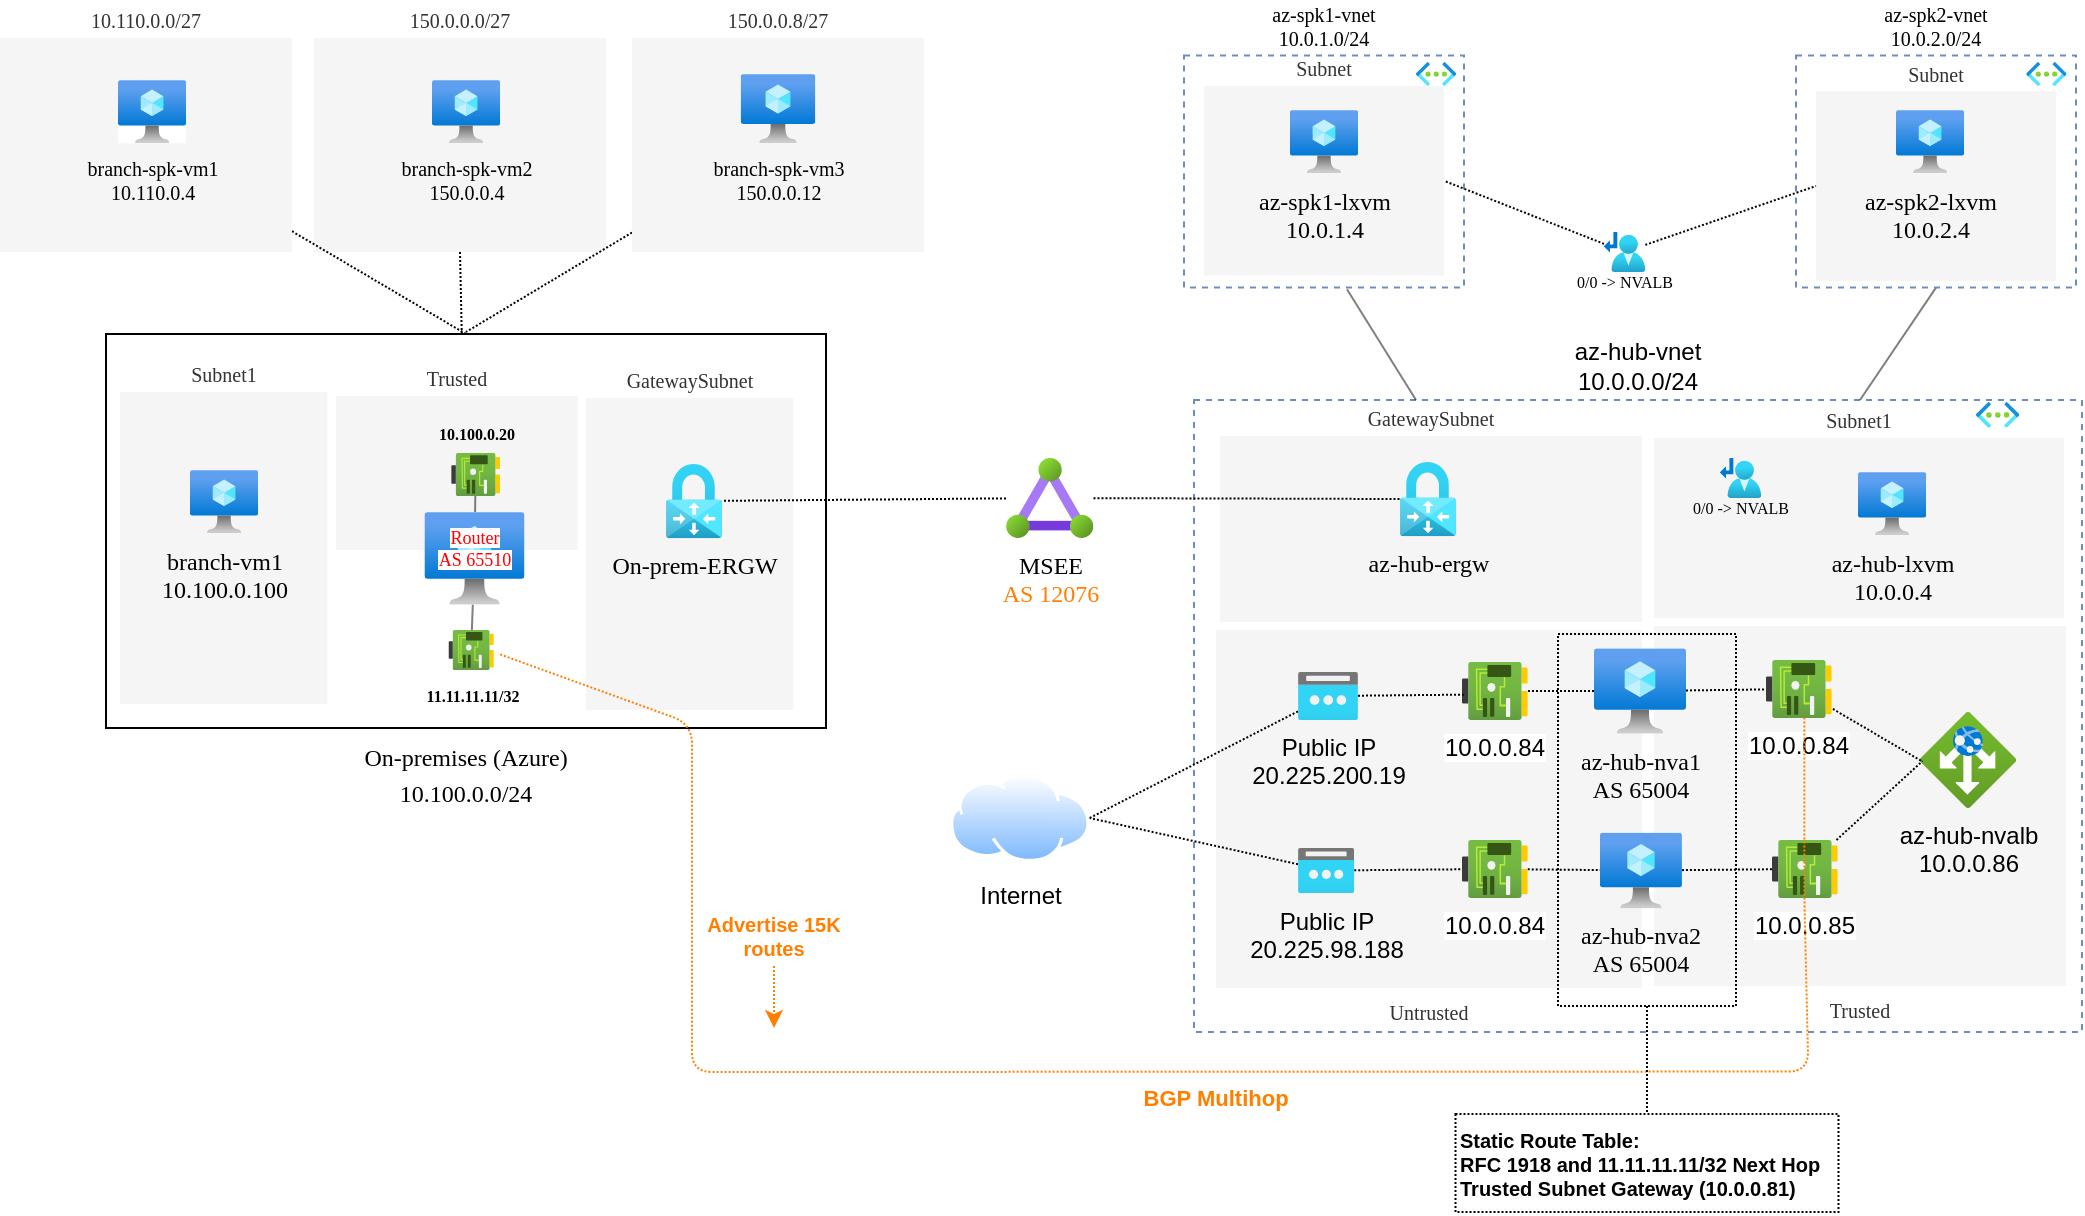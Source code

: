 <mxfile>
    <diagram id="NDvJAJGpe4w62B9Y8Wvt" name="Page-1">
        <mxGraphModel dx="1413" dy="570" grid="0" gridSize="10" guides="1" tooltips="1" connect="1" arrows="1" fold="1" page="1" pageScale="1" pageWidth="1100" pageHeight="850" background="#ffffff" math="0" shadow="0">
            <root>
                <mxCell id="0"/>
                <mxCell id="1" parent="0"/>
                <mxCell id="127" style="edgeStyle=none;html=1;exitX=0;exitY=0.5;exitDx=0;exitDy=0;strokeColor=#000000;opacity=50;dashed=1;" parent="1" edge="1">
                    <mxGeometry relative="1" as="geometry">
                        <mxPoint x="545.33" y="696.906" as="targetPoint"/>
                    </mxGeometry>
                </mxCell>
                <mxCell id="146" value="" style="edgeStyle=none;html=1;fontSize=7;fontColor=#FFFFFF;" parent="1" edge="1">
                    <mxGeometry relative="1" as="geometry">
                        <mxPoint x="545.33" y="696.969" as="targetPoint"/>
                    </mxGeometry>
                </mxCell>
                <mxCell id="243" value="&lt;font style=&quot;font-size: 12px;&quot;&gt;On-premises (Azure)&lt;br style=&quot;&quot;&gt;10.100.0.0/24&lt;br&gt;&lt;/font&gt;" style="whiteSpace=wrap;html=1;labelBackgroundColor=none;fontFamily=Verdana;fontSize=15;labelPosition=center;verticalLabelPosition=bottom;align=center;verticalAlign=top;spacing=0;spacingRight=0;" vertex="1" parent="1">
                    <mxGeometry x="87" y="195" width="360" height="197" as="geometry"/>
                </mxCell>
                <mxCell id="244" value="Subnet1" style="whiteSpace=wrap;html=1;labelBackgroundColor=none;fontFamily=Verdana;fillColor=#f5f5f5;fontColor=#333333;strokeColor=none;fontSize=10;labelPosition=center;verticalLabelPosition=top;align=center;verticalAlign=bottom;" vertex="1" parent="1">
                    <mxGeometry x="94" y="224" width="103.69" height="156" as="geometry"/>
                </mxCell>
                <mxCell id="245" value="az-hub-vnet&lt;br&gt;10.0.0.0/24" style="whiteSpace=wrap;html=1;fillColor=none;strokeColor=#6c8ebf;dashed=1;labelPosition=center;verticalLabelPosition=top;align=center;verticalAlign=bottom;" vertex="1" parent="1">
                    <mxGeometry x="631" y="228" width="444" height="316" as="geometry"/>
                </mxCell>
                <mxCell id="246" value="" style="aspect=fixed;html=1;points=[];align=center;image;fontSize=12;image=img/lib/azure2/networking/Virtual_Networks.svg;dashed=1;" vertex="1" parent="1">
                    <mxGeometry x="1021.999" y="229" width="21.641" height="12.92" as="geometry"/>
                </mxCell>
                <mxCell id="247" value="GatewaySubnet" style="whiteSpace=wrap;html=1;labelBackgroundColor=none;fontFamily=Verdana;fillColor=#f5f5f5;fontColor=#333333;strokeColor=none;fontSize=10;labelPosition=center;verticalLabelPosition=top;align=center;verticalAlign=bottom;spacingLeft=0;spacingBottom=0;spacingRight=0;spacing=2;" vertex="1" parent="1">
                    <mxGeometry x="644" y="246" width="211" height="93" as="geometry"/>
                </mxCell>
                <mxCell id="248" value="Trusted" style="whiteSpace=wrap;html=1;labelBackgroundColor=none;fontFamily=Verdana;fillColor=#f5f5f5;fontColor=#333333;strokeColor=none;fontSize=10;labelPosition=center;verticalLabelPosition=bottom;align=center;verticalAlign=top;" vertex="1" parent="1">
                    <mxGeometry x="861" y="341" width="206" height="180" as="geometry"/>
                </mxCell>
                <mxCell id="249" value="Subnet1" style="whiteSpace=wrap;html=1;labelBackgroundColor=none;fontFamily=Verdana;fillColor=#f5f5f5;fontColor=#333333;strokeColor=none;fontSize=10;labelPosition=center;verticalLabelPosition=top;align=center;verticalAlign=bottom;" vertex="1" parent="1">
                    <mxGeometry x="861" y="247" width="205" height="90" as="geometry"/>
                </mxCell>
                <mxCell id="251" value="MSEE &lt;br&gt;&lt;font color=&quot;#ff8000&quot;&gt;AS 12076&lt;/font&gt;" style="aspect=fixed;html=1;points=[];align=center;image;fontSize=12;image=img/lib/azure2/networking/ExpressRoute_Circuits.svg;labelBackgroundColor=none;fontFamily=Verdana;fillColor=default;labelPosition=center;verticalLabelPosition=bottom;verticalAlign=top;" vertex="1" parent="1">
                    <mxGeometry x="537" y="257" width="43.75" height="40" as="geometry"/>
                </mxCell>
                <mxCell id="252" style="edgeStyle=none;html=1;entryX=0.25;entryY=0;entryDx=0;entryDy=0;fontFamily=Verdana;fontSize=10;endArrow=none;endFill=0;opacity=50;exitX=0.582;exitY=1.007;exitDx=0;exitDy=0;exitPerimeter=0;" edge="1" parent="1" source="253" target="245">
                    <mxGeometry relative="1" as="geometry">
                        <mxPoint x="232" y="183" as="sourcePoint"/>
                    </mxGeometry>
                </mxCell>
                <mxCell id="253" value="az-spk1-vnet&lt;br&gt;10.0.1.0/24" style="whiteSpace=wrap;html=1;fillColor=none;strokeColor=#6c8ebf;dashed=1;labelBackgroundColor=none;fontFamily=Verdana;fontSize=10;labelPosition=center;verticalLabelPosition=top;align=center;verticalAlign=bottom;" vertex="1" parent="1">
                    <mxGeometry x="626" y="55.81" width="140" height="116" as="geometry"/>
                </mxCell>
                <mxCell id="254" value="" style="aspect=fixed;html=1;points=[];align=center;image;fontSize=12;image=img/lib/azure2/networking/Virtual_Networks.svg;dashed=1;labelBackgroundColor=none;fontFamily=Verdana;fillColor=default;" vertex="1" parent="1">
                    <mxGeometry x="742" y="59" width="20.1" height="12" as="geometry"/>
                </mxCell>
                <mxCell id="255" value="Subnet" style="whiteSpace=wrap;html=1;labelBackgroundColor=none;fontFamily=Verdana;fillColor=#f5f5f5;fontColor=#333333;strokeColor=none;fontSize=10;labelPosition=center;verticalLabelPosition=top;align=center;verticalAlign=bottom;" vertex="1" parent="1">
                    <mxGeometry x="636" y="71" width="120" height="94.79" as="geometry"/>
                </mxCell>
                <mxCell id="256" value="az-spk1-lxvm&lt;br&gt;10.0.1.4" style="aspect=fixed;html=1;points=[];align=center;image;fontSize=12;image=img/lib/azure2/compute/Virtual_Machine.svg;labelBackgroundColor=none;fontFamily=Verdana;fillColor=default;" vertex="1" parent="1">
                    <mxGeometry x="678.961" y="83.0" width="34.087" height="31.617" as="geometry"/>
                </mxCell>
                <mxCell id="257" style="edgeStyle=none;html=1;exitX=0.5;exitY=1;exitDx=0;exitDy=0;entryX=0.75;entryY=0;entryDx=0;entryDy=0;fontFamily=Verdana;fontSize=10;endArrow=none;endFill=0;opacity=50;" edge="1" parent="1" source="258" target="245">
                    <mxGeometry relative="1" as="geometry"/>
                </mxCell>
                <mxCell id="258" value="az-spk2-vnet&lt;br&gt;10.0.2.0/24" style="whiteSpace=wrap;html=1;fillColor=none;strokeColor=#6c8ebf;dashed=1;labelBackgroundColor=none;fontFamily=Verdana;fontSize=10;labelPosition=center;verticalLabelPosition=top;align=center;verticalAlign=bottom;" vertex="1" parent="1">
                    <mxGeometry x="932" y="55.81" width="140" height="116" as="geometry"/>
                </mxCell>
                <mxCell id="259" value="" style="aspect=fixed;html=1;points=[];align=center;image;fontSize=12;image=img/lib/azure2/networking/Virtual_Networks.svg;dashed=1;labelBackgroundColor=none;fontFamily=Verdana;fillColor=default;" vertex="1" parent="1">
                    <mxGeometry x="1047.14" y="59" width="20.1" height="12" as="geometry"/>
                </mxCell>
                <mxCell id="260" value="Subnet" style="whiteSpace=wrap;html=1;labelBackgroundColor=none;fontFamily=Verdana;fillColor=#f5f5f5;fontColor=#333333;strokeColor=none;fontSize=10;labelPosition=center;verticalLabelPosition=top;align=center;verticalAlign=bottom;" vertex="1" parent="1">
                    <mxGeometry x="942" y="73.61" width="120" height="94.79" as="geometry"/>
                </mxCell>
                <mxCell id="261" value="Trusted" style="whiteSpace=wrap;html=1;labelBackgroundColor=none;fontFamily=Verdana;fillColor=#f5f5f5;fontColor=#333333;strokeColor=none;fontSize=10;labelPosition=center;verticalLabelPosition=top;align=center;verticalAlign=bottom;" vertex="1" parent="1">
                    <mxGeometry x="202" y="226" width="120.78" height="77" as="geometry"/>
                </mxCell>
                <mxCell id="262" value="&lt;span style=&quot;background-color: rgb(255, 255, 255); font-size: 9px;&quot;&gt;&lt;font color=&quot;#ff0000&quot;&gt;&lt;font style=&quot;font-size: 9px;&quot;&gt;Router&lt;br&gt;&lt;/font&gt;&lt;font style=&quot;font-size: 9px;&quot;&gt;AS 65510&lt;/font&gt;&lt;/font&gt;&lt;br style=&quot;font-size: 9px;&quot;&gt;&lt;/span&gt;" style="aspect=fixed;html=1;points=[];align=center;image;fontSize=9;image=img/lib/azure2/compute/Virtual_Machine.svg;labelBackgroundColor=none;fontFamily=Verdana;fillColor=default;labelPosition=center;verticalLabelPosition=middle;verticalAlign=middle;fontColor=#FF3333;spacingBottom=11;" vertex="1" parent="1">
                    <mxGeometry x="246.24" y="284" width="50" height="46.39" as="geometry"/>
                </mxCell>
                <mxCell id="263" value="&lt;span style=&quot;font-weight: normal;&quot;&gt;branch-vm1&lt;br&gt;10.100.0.100&lt;/span&gt;" style="aspect=fixed;html=1;points=[];align=center;image;fontSize=12;image=img/lib/azure2/compute/Virtual_Machine.svg;labelBackgroundColor=none;fontFamily=Verdana;fillColor=default;fontStyle=1" vertex="1" parent="1">
                    <mxGeometry x="129.001" y="263.0" width="34.087" height="31.617" as="geometry"/>
                </mxCell>
                <mxCell id="264" style="edgeStyle=none;html=1;strokeColor=#000000;strokeWidth=1;fontFamily=Verdana;fontSize=8;fontColor=#000000;endArrow=none;endFill=0;opacity=50;" edge="1" parent="1" source="265" target="262">
                    <mxGeometry relative="1" as="geometry"/>
                </mxCell>
                <mxCell id="265" value="10.100.0.20" style="aspect=fixed;html=1;points=[];align=center;image;fontSize=8;image=img/lib/azure2/networking/Network_Interfaces.svg;labelBackgroundColor=none;fontFamily=Verdana;fontColor=#000000;fillColor=none;labelPosition=center;verticalLabelPosition=top;verticalAlign=bottom;fontStyle=1;spacing=4;" vertex="1" parent="1">
                    <mxGeometry x="259.6" y="254.5" width="24.4" height="21.53" as="geometry"/>
                </mxCell>
                <mxCell id="266" style="edgeStyle=none;html=1;strokeColor=#000000;strokeWidth=1;fontFamily=Verdana;fontSize=8;fontColor=#000000;endArrow=none;endFill=0;opacity=50;" edge="1" parent="1" source="267" target="262">
                    <mxGeometry relative="1" as="geometry"/>
                </mxCell>
                <mxCell id="267" value="11.11.11.11/32" style="aspect=fixed;html=1;points=[];align=center;image;fontSize=8;image=img/lib/azure2/networking/Network_Interfaces.svg;labelBackgroundColor=none;fontFamily=Verdana;fontColor=#000000;fillColor=none;labelPosition=center;verticalLabelPosition=bottom;verticalAlign=top;fontStyle=1;spacing=4;" vertex="1" parent="1">
                    <mxGeometry x="258.24" y="343" width="22.67" height="20" as="geometry"/>
                </mxCell>
                <mxCell id="268" value="az-spk2-lxvm&lt;br&gt;10.0.2.4" style="aspect=fixed;html=1;points=[];align=center;image;fontSize=12;image=img/lib/azure2/compute/Virtual_Machine.svg;labelBackgroundColor=none;fontFamily=Verdana;fillColor=default;" vertex="1" parent="1">
                    <mxGeometry x="982.001" y="83.0" width="34.087" height="31.617" as="geometry"/>
                </mxCell>
                <mxCell id="269" value="az-hub-lxvm&lt;br&gt;10.0.0.4" style="aspect=fixed;html=1;points=[];align=center;image;fontSize=12;image=img/lib/azure2/compute/Virtual_Machine.svg;labelBackgroundColor=none;fontFamily=Verdana;fillColor=default;" vertex="1" parent="1">
                    <mxGeometry x="963.001" y="264.0" width="34.087" height="31.617" as="geometry"/>
                </mxCell>
                <mxCell id="270" value="az-hub-ergw" style="aspect=fixed;html=1;points=[];align=center;image;fontSize=12;image=img/lib/azure2/networking/Virtual_Network_Gateways.svg;glass=0;dashed=1;dashPattern=8 8;strokeColor=#E6E6E6;fontColor=#000000;fillColor=#CCCCCC;rounded=0;sketch=1;hachureGap=4;jiggle=2;curveFitting=1;fontFamily=Verdana;labelBackgroundColor=#f5f5f5;fontStyle=0" vertex="1" parent="1">
                    <mxGeometry x="734.0" y="259.003" width="27.944" height="37.082" as="geometry"/>
                </mxCell>
                <mxCell id="271" value="Untrusted" style="whiteSpace=wrap;html=1;labelBackgroundColor=none;fontFamily=Verdana;fillColor=#f5f5f5;fontColor=#333333;strokeColor=none;fontSize=10;labelPosition=center;verticalLabelPosition=bottom;align=center;verticalAlign=top;" vertex="1" parent="1">
                    <mxGeometry x="642" y="343" width="213" height="179" as="geometry"/>
                </mxCell>
                <mxCell id="272" value="az-hub-nva1&lt;br&gt;AS 65004" style="aspect=fixed;html=1;points=[];align=center;image;fontSize=12;image=img/lib/azure2/compute/Virtual_Machine.svg;labelBackgroundColor=none;fontFamily=Verdana;fillColor=default;" vertex="1" parent="1">
                    <mxGeometry x="831" y="352.17" width="46" height="42.67" as="geometry"/>
                </mxCell>
                <mxCell id="273" value="az-hub-nvalb&lt;br&gt;10.0.0.86" style="aspect=fixed;html=1;points=[];align=center;image;fontSize=12;image=img/lib/azure2/networking/Application_Gateways.svg;labelBackgroundColor=none;" vertex="1" parent="1">
                    <mxGeometry x="994" y="384" width="48" height="48" as="geometry"/>
                </mxCell>
                <mxCell id="274" style="edgeStyle=none;html=1;dashed=1;dashPattern=1 1;endArrow=none;endFill=0;" edge="1" parent="1" source="305" target="277">
                    <mxGeometry relative="1" as="geometry"/>
                </mxCell>
                <mxCell id="275" value="10.0.0.84" style="aspect=fixed;html=1;points=[];align=center;image;fontSize=12;image=img/lib/azure2/networking/Network_Interfaces.svg;rotation=0;" vertex="1" parent="1">
                    <mxGeometry x="917" y="358" width="32.87" height="29" as="geometry"/>
                </mxCell>
                <mxCell id="276" style="edgeStyle=none;html=1;dashed=1;dashPattern=1 1;endArrow=none;endFill=0;entryX=0.026;entryY=0.511;entryDx=0;entryDy=0;entryPerimeter=0;" edge="1" parent="1" source="277" target="273">
                    <mxGeometry relative="1" as="geometry"/>
                </mxCell>
                <mxCell id="277" value="10.0.0.85" style="aspect=fixed;html=1;points=[];align=center;image;fontSize=12;image=img/lib/azure2/networking/Network_Interfaces.svg;rotation=0;" vertex="1" parent="1">
                    <mxGeometry x="920" y="448" width="32.87" height="29" as="geometry"/>
                </mxCell>
                <mxCell id="278" style="edgeStyle=none;html=1;endArrow=none;endFill=0;dashed=1;dashPattern=1 1;" edge="1" parent="1" source="272" target="275">
                    <mxGeometry relative="1" as="geometry"/>
                </mxCell>
                <mxCell id="279" style="edgeStyle=none;html=1;dashed=1;dashPattern=1 1;endArrow=none;endFill=0;exitX=0.009;exitY=0.506;exitDx=0;exitDy=0;exitPerimeter=0;" edge="1" parent="1" source="273" target="275">
                    <mxGeometry relative="1" as="geometry"/>
                </mxCell>
                <mxCell id="280" value="10.0.0.84" style="aspect=fixed;html=1;points=[];align=center;image;fontSize=12;image=img/lib/azure2/networking/Network_Interfaces.svg;rotation=0;" vertex="1" parent="1">
                    <mxGeometry x="765" y="359" width="32.87" height="29" as="geometry"/>
                </mxCell>
                <mxCell id="281" style="edgeStyle=none;html=1;dashed=1;dashPattern=1 1;endArrow=none;endFill=0;" edge="1" parent="1" source="282" target="305">
                    <mxGeometry relative="1" as="geometry"/>
                </mxCell>
                <mxCell id="282" value="10.0.0.84" style="aspect=fixed;html=1;points=[];align=center;image;fontSize=12;image=img/lib/azure2/networking/Network_Interfaces.svg;rotation=0;" vertex="1" parent="1">
                    <mxGeometry x="765" y="448" width="32.87" height="29" as="geometry"/>
                </mxCell>
                <mxCell id="283" style="edgeStyle=none;html=1;dashed=1;dashPattern=1 1;endArrow=none;endFill=0;" edge="1" parent="1" source="272" target="280">
                    <mxGeometry relative="1" as="geometry"/>
                </mxCell>
                <mxCell id="284" style="edgeStyle=none;html=1;dashed=1;dashPattern=1 1;endArrow=none;endFill=0;" edge="1" parent="1" source="286" target="282">
                    <mxGeometry relative="1" as="geometry"/>
                </mxCell>
                <mxCell id="285" style="edgeStyle=none;html=1;entryX=1;entryY=0.5;entryDx=0;entryDy=0;dashed=1;dashPattern=1 1;endArrow=none;endFill=0;" edge="1" parent="1" source="286" target="290">
                    <mxGeometry relative="1" as="geometry"/>
                </mxCell>
                <mxCell id="286" value="Public IP&lt;br&gt;20.225.98.188" style="aspect=fixed;html=1;points=[];align=center;image;fontSize=12;image=img/lib/azure2/networking/Public_IP_Addresses.svg;labelBackgroundColor=none;" vertex="1" parent="1">
                    <mxGeometry x="683" y="452" width="28.13" height="22.5" as="geometry"/>
                </mxCell>
                <mxCell id="287" style="edgeStyle=none;html=1;entryX=0.026;entryY=0.563;entryDx=0;entryDy=0;entryPerimeter=0;dashed=1;dashPattern=1 1;endArrow=none;endFill=0;" edge="1" parent="1" source="289" target="280">
                    <mxGeometry relative="1" as="geometry"/>
                </mxCell>
                <mxCell id="288" style="edgeStyle=none;html=1;entryX=1;entryY=0.5;entryDx=0;entryDy=0;dashed=1;dashPattern=1 1;endArrow=none;endFill=0;" edge="1" parent="1" source="289" target="290">
                    <mxGeometry relative="1" as="geometry"/>
                </mxCell>
                <mxCell id="289" value="Public IP&lt;br&gt;20.225.200.19" style="aspect=fixed;html=1;points=[];align=center;image;fontSize=12;image=img/lib/azure2/networking/Public_IP_Addresses.svg;labelBackgroundColor=none;" vertex="1" parent="1">
                    <mxGeometry x="683" y="364" width="30" height="24" as="geometry"/>
                </mxCell>
                <mxCell id="290" value="Internet" style="aspect=fixed;perimeter=ellipsePerimeter;html=1;align=center;shadow=0;dashed=0;spacingTop=3;image;image=img/lib/active_directory/internet_cloud.svg;labelBackgroundColor=none;imageBackground=none;" vertex="1" parent="1">
                    <mxGeometry x="509" y="415" width="69.84" height="44" as="geometry"/>
                </mxCell>
                <mxCell id="291" style="edgeStyle=none;html=1;dashed=1;dashPattern=1 1;fontColor=#FF0000;endArrow=none;endFill=0;" edge="1" parent="1" source="251" target="270">
                    <mxGeometry relative="1" as="geometry"/>
                </mxCell>
                <mxCell id="292" value="GatewaySubnet" style="whiteSpace=wrap;html=1;labelBackgroundColor=none;fontFamily=Verdana;fillColor=#f5f5f5;fontColor=#333333;strokeColor=none;fontSize=10;labelPosition=center;verticalLabelPosition=top;align=center;verticalAlign=bottom;" vertex="1" parent="1">
                    <mxGeometry x="327" y="227" width="103.69" height="156" as="geometry"/>
                </mxCell>
                <mxCell id="293" value="On-prem-ERGW" style="aspect=fixed;html=1;points=[];align=center;image;fontSize=12;image=img/lib/azure2/networking/Virtual_Network_Gateways.svg;glass=0;dashed=1;dashPattern=8 8;strokeColor=#E6E6E6;fontColor=#000000;fillColor=#CCCCCC;rounded=0;sketch=1;hachureGap=4;jiggle=2;curveFitting=1;fontFamily=Verdana;labelBackgroundColor=#f5f5f5;fontStyle=0" vertex="1" parent="1">
                    <mxGeometry x="367.0" y="260.003" width="27.944" height="37.082" as="geometry"/>
                </mxCell>
                <mxCell id="294" style="edgeStyle=none;html=1;exitX=0.5;exitY=1;exitDx=0;exitDy=0;dashed=1;dashPattern=1 1;strokeColor=#000000;fontColor=none;endArrow=none;endFill=0;" edge="1" parent="1" source="295" target="243">
                    <mxGeometry relative="1" as="geometry"/>
                </mxCell>
                <mxCell id="295" value="150.0.0.0/27" style="whiteSpace=wrap;html=1;labelBackgroundColor=none;fontFamily=Verdana;fillColor=#f5f5f5;fontColor=#333333;strokeColor=none;fontSize=10;labelPosition=center;verticalLabelPosition=top;align=center;verticalAlign=bottom;" vertex="1" parent="1">
                    <mxGeometry x="191" y="47" width="146" height="107" as="geometry"/>
                </mxCell>
                <mxCell id="296" style="edgeStyle=none;html=1;dashed=1;dashPattern=1 1;strokeColor=#000000;fontColor=none;endArrow=none;endFill=0;" edge="1" parent="1" source="297">
                    <mxGeometry relative="1" as="geometry">
                        <mxPoint x="267" y="194" as="targetPoint"/>
                    </mxGeometry>
                </mxCell>
                <mxCell id="297" value="150.0.0.8/27" style="whiteSpace=wrap;html=1;labelBackgroundColor=none;fontFamily=Verdana;fillColor=#f5f5f5;fontColor=#333333;strokeColor=none;fontSize=10;labelPosition=center;verticalLabelPosition=top;align=center;verticalAlign=bottom;" vertex="1" parent="1">
                    <mxGeometry x="350" y="47" width="146" height="107" as="geometry"/>
                </mxCell>
                <mxCell id="298" value="branch-spk-vm2&lt;br style=&quot;font-size: 10px;&quot;&gt;150.0.0.4" style="aspect=fixed;html=1;points=[];align=center;image;fontSize=10;image=img/lib/azure2/compute/Virtual_Machine.svg;labelBackgroundColor=none;fontFamily=Verdana;fillColor=default;" vertex="1" parent="1">
                    <mxGeometry x="250.001" y="68.0" width="34.087" height="31.617" as="geometry"/>
                </mxCell>
                <mxCell id="301" value="branch-spk-vm3&lt;br style=&quot;font-size: 10px;&quot;&gt;150.0.0.12" style="aspect=fixed;html=1;points=[];align=center;image;fontSize=10;image=img/lib/azure2/compute/Virtual_Machine.svg;labelBackgroundColor=none;fontFamily=Verdana;fillColor=default;" vertex="1" parent="1">
                    <mxGeometry x="404.34" y="65" width="37.32" height="34.62" as="geometry"/>
                </mxCell>
                <mxCell id="302" style="edgeStyle=none;html=1;entryX=0.5;entryY=0;entryDx=0;entryDy=0;dashed=1;dashPattern=1 1;strokeColor=#000000;fontSize=10;fontColor=none;endArrow=none;endFill=0;" edge="1" parent="1" source="303" target="243">
                    <mxGeometry relative="1" as="geometry"/>
                </mxCell>
                <mxCell id="303" value="10.110.0.0/27" style="whiteSpace=wrap;html=1;labelBackgroundColor=none;fontFamily=Verdana;fillColor=#f5f5f5;fontColor=#333333;strokeColor=none;fontSize=10;labelPosition=center;verticalLabelPosition=top;align=center;verticalAlign=bottom;" vertex="1" parent="1">
                    <mxGeometry x="34" y="47" width="146" height="107" as="geometry"/>
                </mxCell>
                <mxCell id="304" value="branch-spk-vm1&lt;br style=&quot;font-size: 10px;&quot;&gt;10.110.0.4" style="aspect=fixed;html=1;points=[];align=center;image;fontSize=10;image=img/lib/azure2/compute/Virtual_Machine.svg;labelBackgroundColor=none;fontFamily=Verdana;fillColor=default;imageBackground=default;" vertex="1" parent="1">
                    <mxGeometry x="93.001" y="68.0" width="34.087" height="31.617" as="geometry"/>
                </mxCell>
                <mxCell id="305" value="az-hub-nva2&lt;br&gt;AS 65004" style="aspect=fixed;html=1;points=[];align=center;image;fontSize=12;image=img/lib/azure2/compute/Virtual_Machine.svg;labelBackgroundColor=none;fontFamily=Verdana;fillColor=default;" vertex="1" parent="1">
                    <mxGeometry x="834" y="444.25" width="40.97" height="38" as="geometry"/>
                </mxCell>
                <mxCell id="306" value="&lt;font style=&quot;font-size: 8px;&quot;&gt;0/0 -&amp;gt; NVALB&lt;/font&gt;" style="aspect=fixed;html=1;points=[];align=center;image;fontSize=12;image=img/lib/azure2/networking/Route_Tables.svg;labelBackgroundColor=none;fontFamily=Verdana;fontColor=#000000;fillColor=none;spacing=-8;" vertex="1" parent="1">
                    <mxGeometry x="894" y="257" width="20.65" height="20" as="geometry"/>
                </mxCell>
                <mxCell id="307" style="edgeStyle=none;html=1;entryX=1;entryY=0.5;entryDx=0;entryDy=0;dashed=1;dashPattern=1 1;strokeColor=#000000;fontSize=10;fontColor=none;endArrow=none;endFill=0;" edge="1" parent="1" source="309" target="255">
                    <mxGeometry relative="1" as="geometry"/>
                </mxCell>
                <mxCell id="308" style="edgeStyle=none;html=1;entryX=0;entryY=0.5;entryDx=0;entryDy=0;dashed=1;dashPattern=1 1;strokeColor=#000000;fontSize=10;fontColor=none;endArrow=none;endFill=0;" edge="1" parent="1" source="309" target="260">
                    <mxGeometry relative="1" as="geometry"/>
                </mxCell>
                <mxCell id="309" value="&lt;font style=&quot;font-size: 8px;&quot;&gt;0/0 -&amp;gt; NVALB&lt;/font&gt;" style="aspect=fixed;html=1;points=[];align=center;image;fontSize=12;image=img/lib/azure2/networking/Route_Tables.svg;labelBackgroundColor=none;fontFamily=Verdana;fontColor=#000000;fillColor=none;spacing=-8;" vertex="1" parent="1">
                    <mxGeometry x="836" y="144" width="20.65" height="20" as="geometry"/>
                </mxCell>
                <mxCell id="250" value="" style="edgeStyle=none;html=1;dashed=1;dashPattern=1 1;fontColor=#FF0000;endArrow=none;endFill=0;" edge="1" parent="1" source="251" target="293">
                    <mxGeometry relative="1" as="geometry">
                        <mxPoint x="458" y="299" as="sourcePoint"/>
                        <mxPoint x="393" y="297" as="targetPoint"/>
                    </mxGeometry>
                </mxCell>
                <mxCell id="327" value="BGP" parent="0"/>
                <mxCell id="328" style="edgeStyle=none;html=1;dashed=1;dashPattern=1 1;fontColor=none;endArrow=none;endFill=0;noLabel=1;strokeColor=#FF8000;" edge="1" parent="327">
                    <mxGeometry relative="1" as="geometry">
                        <mxPoint x="284.09" y="355.213" as="sourcePoint"/>
                        <mxPoint x="936.18" y="386.78" as="targetPoint"/>
                        <Array as="points">
                            <mxPoint x="380" y="390"/>
                            <mxPoint x="380" y="564"/>
                            <mxPoint x="938.18" y="563.78"/>
                            <mxPoint x="936.18" y="476.78"/>
                        </Array>
                    </mxGeometry>
                </mxCell>
                <mxCell id="329" value="&amp;nbsp;BGP Multihop" style="edgeLabel;html=1;align=center;verticalAlign=middle;resizable=0;points=[];fontColor=#FF8000;fontStyle=1" vertex="1" connectable="0" parent="328">
                    <mxGeometry x="-0.133" y="1" relative="1" as="geometry">
                        <mxPoint x="97" y="14" as="offset"/>
                    </mxGeometry>
                </mxCell>
                <mxCell id="331" style="edgeStyle=none;html=1;dashed=1;dashPattern=1 1;strokeColor=#FF8000;fontSize=10;fontColor=#000000;endArrow=classic;endFill=1;" edge="1" parent="327" source="330">
                    <mxGeometry relative="1" as="geometry">
                        <mxPoint x="421" y="542" as="targetPoint"/>
                    </mxGeometry>
                </mxCell>
                <mxCell id="330" value="Advertise 15K routes" style="text;strokeColor=none;align=center;fillColor=none;html=1;verticalAlign=middle;whiteSpace=wrap;rounded=0;dashed=1;dashPattern=1 1;labelBackgroundColor=none;fontSize=10;fontColor=#FF8000;fontStyle=1" vertex="1" parent="327">
                    <mxGeometry x="382" y="481" width="78" height="30" as="geometry"/>
                </mxCell>
                <mxCell id="320" value="Config" parent="0"/>
                <mxCell id="326" style="edgeStyle=none;html=1;entryX=0.5;entryY=0;entryDx=0;entryDy=0;dashed=1;dashPattern=1 1;strokeColor=#000000;fontSize=10;fontColor=#000000;endArrow=none;endFill=0;" edge="1" parent="320" source="324" target="325">
                    <mxGeometry relative="1" as="geometry"/>
                </mxCell>
                <mxCell id="324" value="" style="whiteSpace=wrap;html=1;labelBackgroundColor=none;fontSize=10;fontColor=#000000;fillColor=none;dashed=1;dashPattern=1 1;" vertex="1" parent="320">
                    <mxGeometry x="813" y="345" width="89" height="186" as="geometry"/>
                </mxCell>
                <mxCell id="325" value="Static Route Table:&lt;br&gt;RFC 1918 and 11.11.11.11/32 Next Hop Trusted Subnet Gateway (10.0.0.81)" style="whiteSpace=wrap;html=1;dashed=1;dashPattern=1 1;labelBackgroundColor=none;fontSize=10;fontColor=#000000;fillColor=none;align=left;fontStyle=1" vertex="1" parent="320">
                    <mxGeometry x="761.75" y="585" width="191.5" height="49" as="geometry"/>
                </mxCell>
                <mxCell id="313" value="Flow" parent="0" visible="0"/>
                <mxCell id="314" style="edgeStyle=none;html=1;entryX=0.472;entryY=-0.002;entryDx=0;entryDy=0;entryPerimeter=0;dashed=1;dashPattern=1 1;strokeColor=#7F00FF;fontSize=10;fontColor=#000000;endArrow=none;endFill=0;" edge="1" parent="313">
                    <mxGeometry relative="1" as="geometry">
                        <mxPoint x="985.605" y="295.616" as="sourcePoint"/>
                        <mxPoint x="1016.656" y="383.904" as="targetPoint"/>
                    </mxGeometry>
                </mxCell>
                <mxCell id="315" style="edgeStyle=none;html=1;dashed=1;dashPattern=1 1;strokeColor=#7F00FF;fontSize=10;fontColor=#000000;endArrow=none;endFill=0;entryX=0.479;entryY=-0.002;entryDx=0;entryDy=0;entryPerimeter=0;" edge="1" parent="313">
                    <mxGeometry relative="1" as="geometry">
                        <mxPoint x="713.048" y="113.946" as="sourcePoint"/>
                        <mxPoint x="1016.992" y="383.904" as="targetPoint"/>
                    </mxGeometry>
                </mxCell>
                <mxCell id="316" style="edgeStyle=none;html=1;dashed=1;dashPattern=1 1;strokeColor=#7F00FF;fontSize=10;fontColor=#000000;endArrow=none;endFill=0;" edge="1" parent="313">
                    <mxGeometry relative="1" as="geometry">
                        <mxPoint x="1000.014" y="114.616" as="sourcePoint"/>
                        <mxPoint x="1016.529" y="384.0" as="targetPoint"/>
                    </mxGeometry>
                </mxCell>
                <mxCell id="317" style="edgeStyle=none;html=1;dashed=1;dashPattern=1 1;strokeColor=#7F00FF;fontSize=10;fontColor=#000000;endArrow=none;endFill=0;exitX=0.966;exitY=0.555;exitDx=0;exitDy=0;exitPerimeter=0;" edge="1" parent="313" source="270" target="272">
                    <mxGeometry relative="1" as="geometry">
                        <mxPoint x="723.048" y="123.946" as="sourcePoint"/>
                        <mxPoint x="1026.992" y="393.904" as="targetPoint"/>
                    </mxGeometry>
                </mxCell>
                <mxCell id="318" style="edgeStyle=none;html=1;dashed=1;dashPattern=1 1;strokeColor=#7F00FF;fontSize=10;fontColor=#000000;endArrow=none;endFill=0;exitX=0.966;exitY=0.539;exitDx=0;exitDy=0;exitPerimeter=0;entryX=0.031;entryY=0.178;entryDx=0;entryDy=0;entryPerimeter=0;" edge="1" parent="313" source="270" target="305">
                    <mxGeometry relative="1" as="geometry">
                        <mxPoint x="770.994" y="289.584" as="sourcePoint"/>
                        <mxPoint x="927.0" y="373.644" as="targetPoint"/>
                    </mxGeometry>
                </mxCell>
                <mxCell id="319" style="edgeStyle=none;html=1;dashed=1;dashPattern=1 1;strokeColor=#7F00FF;fontSize=10;fontColor=#000000;endArrow=none;endFill=0;" edge="1" parent="313" target="293">
                    <mxGeometry relative="1" as="geometry">
                        <mxPoint x="735" y="278" as="sourcePoint"/>
                        <mxPoint x="845.27" y="461.014" as="targetPoint"/>
                    </mxGeometry>
                </mxCell>
                <mxCell id="321" style="edgeStyle=none;html=1;dashed=1;dashPattern=1 1;strokeColor=#7F00FF;fontSize=10;fontColor=#000000;endArrow=none;endFill=0;" edge="1" parent="313" source="293" target="262">
                    <mxGeometry relative="1" as="geometry">
                        <mxPoint x="745" y="288" as="sourcePoint"/>
                        <mxPoint x="404.944" y="288.523" as="targetPoint"/>
                    </mxGeometry>
                </mxCell>
            </root>
        </mxGraphModel>
    </diagram>
</mxfile>